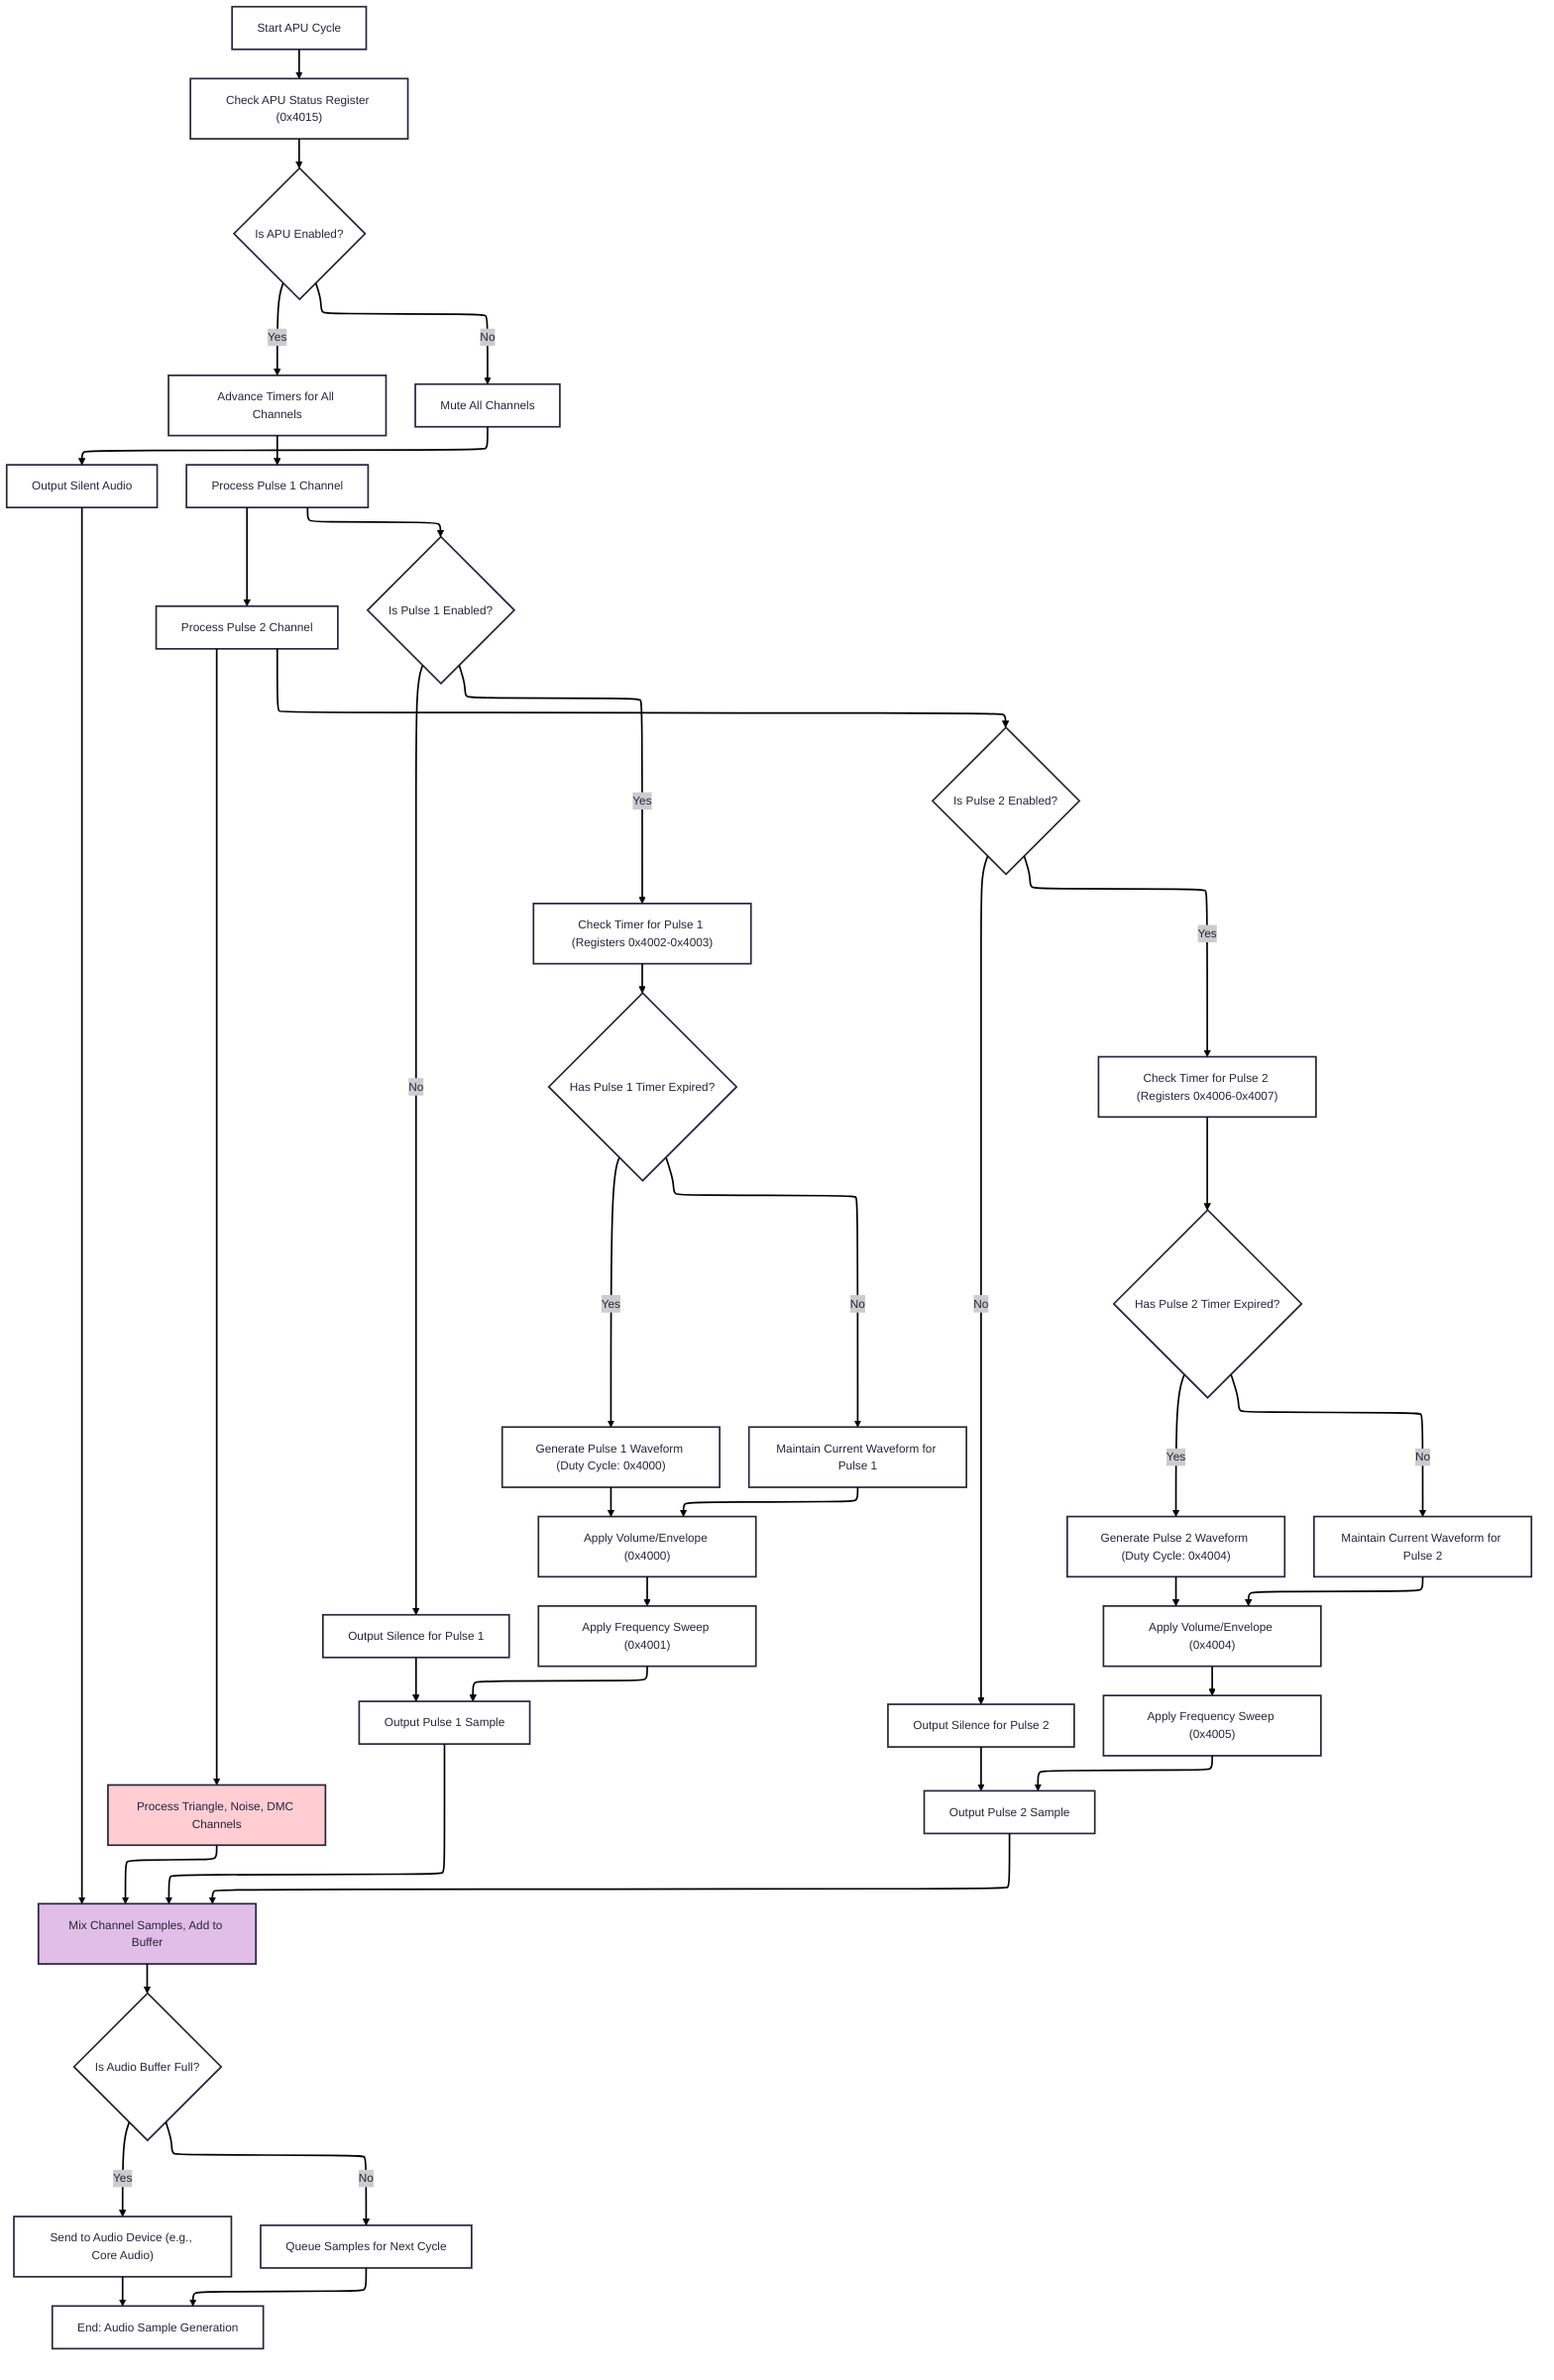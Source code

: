 ---
config:
  layout: elk
  theme: redux
---
flowchart TD
    %% Node Definitions
    start_apu_cycle["Start APU Cycle"]
    check_apu_status_register["Check APU Status Register (0x4015)"]
    apu_enabled{"Is APU Enabled?"}
    advance_apu_timers["Advance Timers for All Channels"]
    mute_channels["Mute All Channels"]
    output_silence["Output Silent Audio"]
    process_pulse1["Process Pulse 1 Channel"]
    process_pulse2["Process Pulse 2 Channel"]
    process_triangle_noise_dmc["Process Triangle, Noise, DMC Channels"]
    pulse1_enabled{"Is Pulse 1 Enabled?"}
    pulse2_enabled{"Is Pulse 2 Enabled?"}
    check_pulse1_timer["Check Timer for Pulse 1 (Registers 0x4002-0x4003)"]
    silence_pulse1["Output Silence for Pulse 1"]
    pulse1_timer_expired{"Has Pulse 1 Timer Expired?"}
    generate_pulse1_waveform["Generate Pulse 1 Waveform (Duty Cycle: 0x4000)"]
    maintain_pulse1_waveform["Maintain Current Waveform for Pulse 1"]
    apply_pulse1_volume_envelope["Apply Volume/Envelope (0x4000)"]
    apply_pulse1_sweep["Apply Frequency Sweep (0x4001)"]
    output_pulse1_sample["Output Pulse 1 Sample"]
    check_pulse2_timer["Check Timer for Pulse 2 (Registers 0x4006-0x4007)"]
    silence_pulse2["Output Silence for Pulse 2"]
    pulse2_timer_expired{"Has Pulse 2 Timer Expired?"}
    generate_pulse2_waveform["Generate Pulse 2 Waveform (Duty Cycle: 0x4004)"]
    maintain_pulse2_waveform["Maintain Current Waveform for Pulse 2"]
    apply_pulse2_volume_envelope["Apply Volume/Envelope (0x4004)"]
    apply_pulse2_sweep["Apply Frequency Sweep (0x4005)"]
    output_pulse2_sample["Output Pulse 2 Sample"]
    mix_samples["Mix Channel Samples, Add to Buffer"]
    buffer_full{"Is Audio Buffer Full?"}
    send_to_audio_device["Send to Audio Device (e.g., Core Audio)"]
    queue_samples["Queue Samples for Next Cycle"]
    end_audio_generation["End: Audio Sample Generation"]

    %% Node Connections
    start_apu_cycle --> check_apu_status_register
    check_apu_status_register --> apu_enabled
    apu_enabled -- Yes --> advance_apu_timers
    apu_enabled -- No --> mute_channels
    mute_channels --> output_silence
    advance_apu_timers --> process_pulse1
    process_pulse1 --> process_pulse2
    process_pulse1 --> pulse1_enabled
    process_pulse2 --> process_triangle_noise_dmc
    process_pulse2 --> pulse2_enabled
    pulse1_enabled -- Yes --> check_pulse1_timer
    pulse1_enabled -- No --> silence_pulse1
    check_pulse1_timer --> pulse1_timer_expired
    pulse1_timer_expired -- Yes --> generate_pulse1_waveform
    pulse1_timer_expired -- No --> maintain_pulse1_waveform
    generate_pulse1_waveform --> apply_pulse1_volume_envelope
    maintain_pulse1_waveform --> apply_pulse1_volume_envelope
    apply_pulse1_volume_envelope --> apply_pulse1_sweep
    apply_pulse1_sweep --> output_pulse1_sample
    silence_pulse1 --> output_pulse1_sample
    pulse2_enabled -- Yes --> check_pulse2_timer
    pulse2_enabled -- No --> silence_pulse2
    check_pulse2_timer --> pulse2_timer_expired
    pulse2_timer_expired -- Yes --> generate_pulse2_waveform
    pulse2_timer_expired -- No --> maintain_pulse2_waveform
    generate_pulse2_waveform --> apply_pulse2_volume_envelope
    maintain_pulse2_waveform --> apply_pulse2_volume_envelope
    apply_pulse2_volume_envelope --> apply_pulse2_sweep
    apply_pulse2_sweep --> output_pulse2_sample
    silence_pulse2 --> output_pulse2_sample
    output_pulse1_sample --> mix_samples
    output_silence --> mix_samples
    process_triangle_noise_dmc --> mix_samples
    output_pulse2_sample --> mix_samples
    mix_samples --> buffer_full
    buffer_full -- Yes --> send_to_audio_device
    buffer_full -- No --> queue_samples
    send_to_audio_device --> end_audio_generation
    queue_samples --> end_audio_generation

    %% Styling
    style process_triangle_noise_dmc fill:#FFCDD2
    style mix_samples fill:#E1BEE7